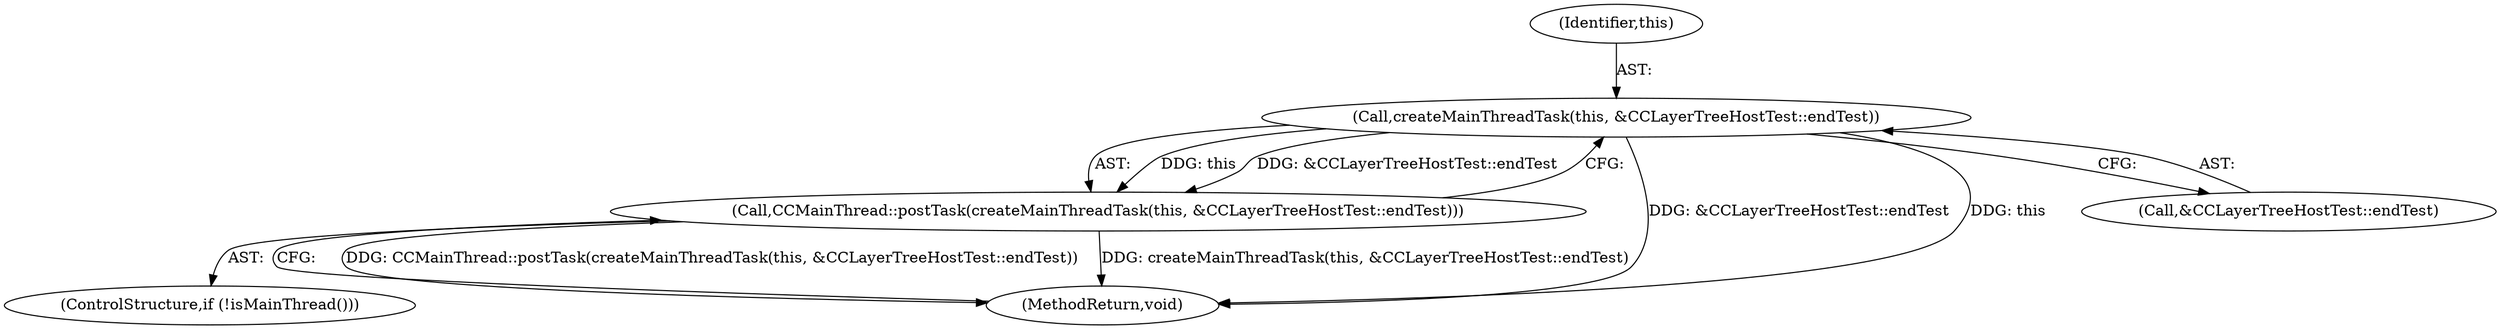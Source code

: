 digraph "1_Chrome_88c4913f11967abfd08a8b22b4423710322ac49b_6@API" {
"1000106" [label="(Call,createMainThreadTask(this, &CCLayerTreeHostTest::endTest))"];
"1000105" [label="(Call,CCMainThread::postTask(createMainThreadTask(this, &CCLayerTreeHostTest::endTest)))"];
"1000107" [label="(Identifier,this)"];
"1000122" [label="(MethodReturn,void)"];
"1000105" [label="(Call,CCMainThread::postTask(createMainThreadTask(this, &CCLayerTreeHostTest::endTest)))"];
"1000102" [label="(ControlStructure,if (!isMainThread()))"];
"1000108" [label="(Call,&CCLayerTreeHostTest::endTest)"];
"1000106" [label="(Call,createMainThreadTask(this, &CCLayerTreeHostTest::endTest))"];
"1000106" -> "1000105"  [label="AST: "];
"1000106" -> "1000108"  [label="CFG: "];
"1000107" -> "1000106"  [label="AST: "];
"1000108" -> "1000106"  [label="AST: "];
"1000105" -> "1000106"  [label="CFG: "];
"1000106" -> "1000122"  [label="DDG: &CCLayerTreeHostTest::endTest"];
"1000106" -> "1000122"  [label="DDG: this"];
"1000106" -> "1000105"  [label="DDG: this"];
"1000106" -> "1000105"  [label="DDG: &CCLayerTreeHostTest::endTest"];
"1000105" -> "1000102"  [label="AST: "];
"1000122" -> "1000105"  [label="CFG: "];
"1000105" -> "1000122"  [label="DDG: CCMainThread::postTask(createMainThreadTask(this, &CCLayerTreeHostTest::endTest))"];
"1000105" -> "1000122"  [label="DDG: createMainThreadTask(this, &CCLayerTreeHostTest::endTest)"];
}
